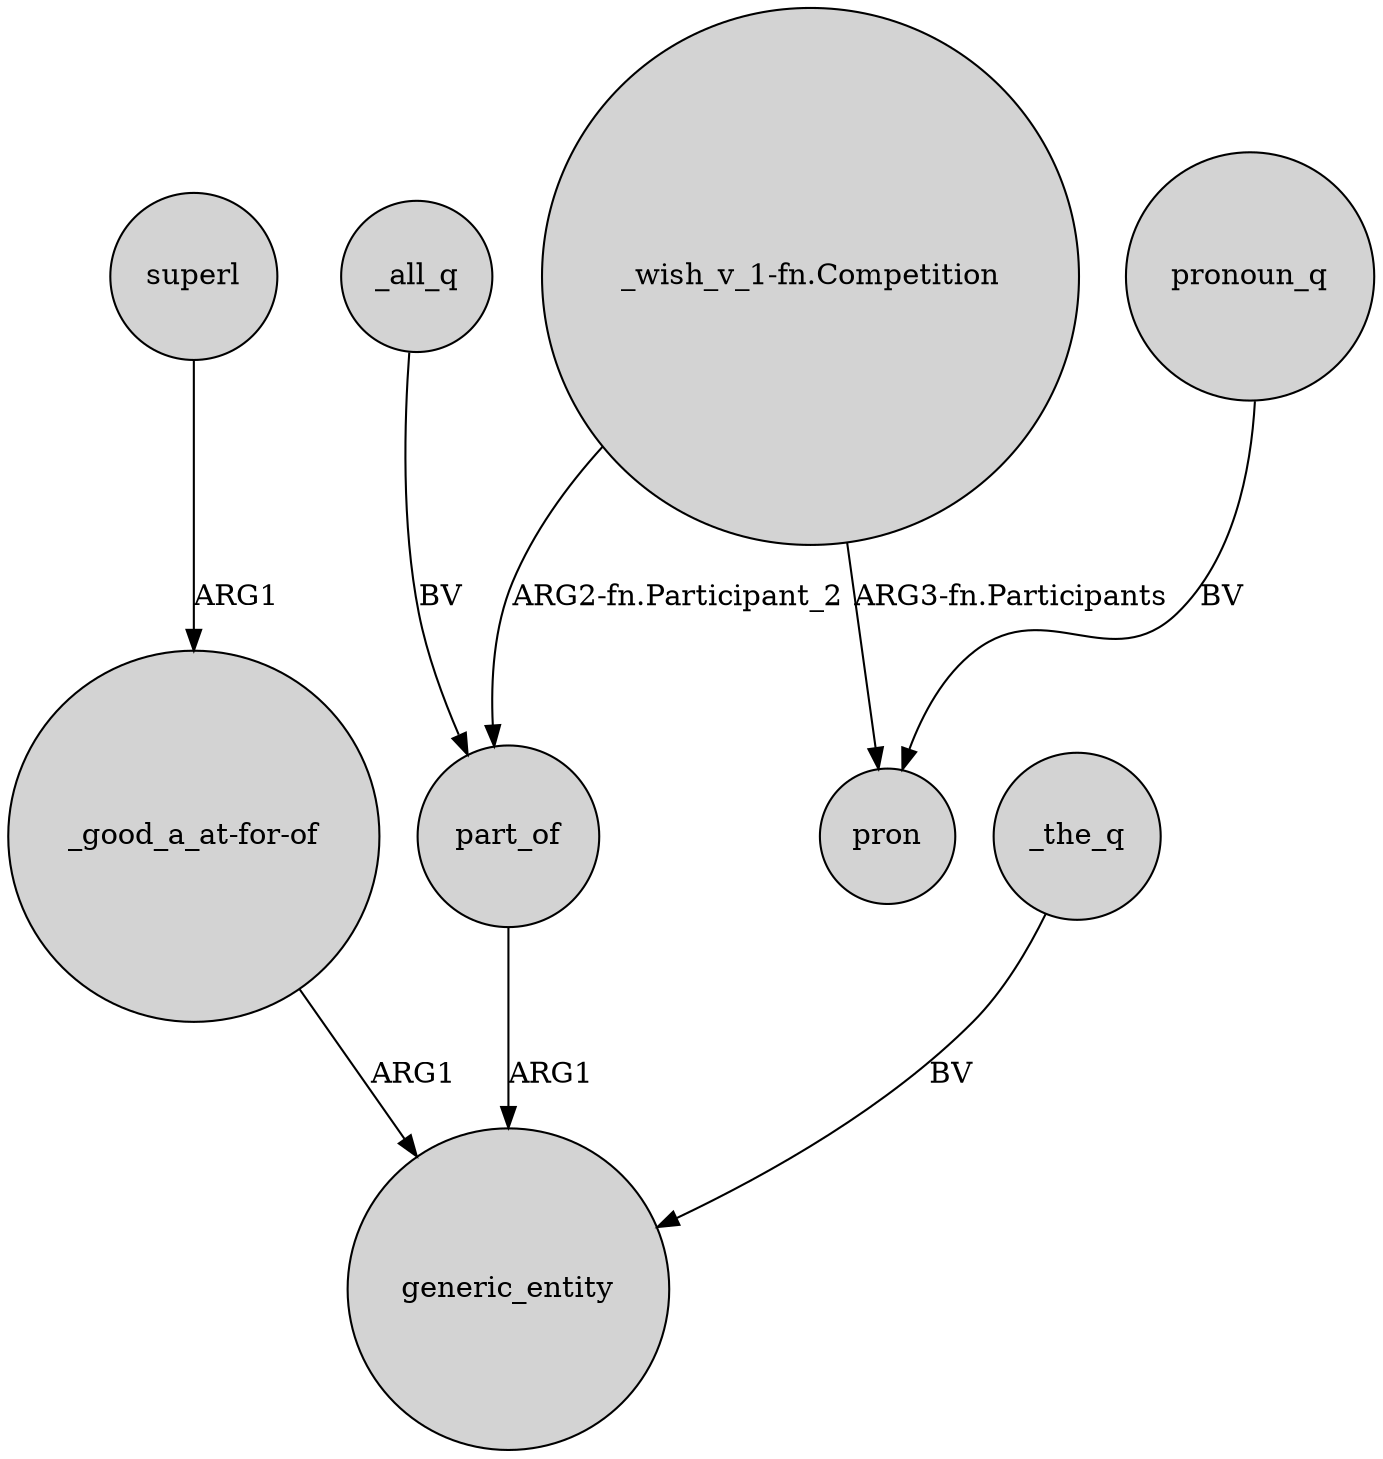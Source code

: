 digraph {
	node [shape=circle style=filled]
	superl -> "_good_a_at-for-of" [label=ARG1]
	"_good_a_at-for-of" -> generic_entity [label=ARG1]
	_all_q -> part_of [label=BV]
	part_of -> generic_entity [label=ARG1]
	_the_q -> generic_entity [label=BV]
	"_wish_v_1-fn.Competition" -> pron [label="ARG3-fn.Participants"]
	pronoun_q -> pron [label=BV]
	"_wish_v_1-fn.Competition" -> part_of [label="ARG2-fn.Participant_2"]
}
